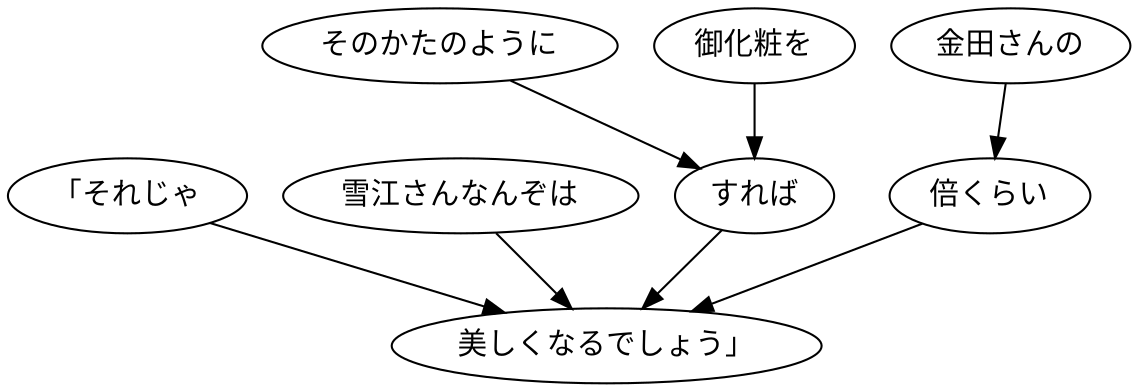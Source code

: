 digraph graph6964 {
	node0 [label="「それじゃ"];
	node1 [label="雪江さんなんぞは"];
	node2 [label="そのかたのように"];
	node3 [label="御化粧を"];
	node4 [label="すれば"];
	node5 [label="金田さんの"];
	node6 [label="倍くらい"];
	node7 [label="美しくなるでしょう」"];
	node0 -> node7;
	node1 -> node7;
	node2 -> node4;
	node3 -> node4;
	node4 -> node7;
	node5 -> node6;
	node6 -> node7;
}
